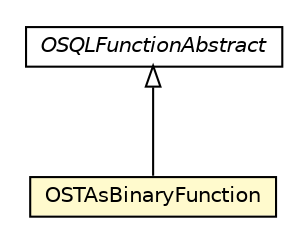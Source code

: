 #!/usr/local/bin/dot
#
# Class diagram 
# Generated by UMLGraph version R5_6-24-gf6e263 (http://www.umlgraph.org/)
#

digraph G {
	edge [fontname="Helvetica",fontsize=10,labelfontname="Helvetica",labelfontsize=10];
	node [fontname="Helvetica",fontsize=10,shape=plaintext];
	nodesep=0.25;
	ranksep=0.5;
	// com.orientechnologies.orient.core.sql.functions.OSQLFunctionAbstract
	c6168235 [label=<<table title="com.orientechnologies.orient.core.sql.functions.OSQLFunctionAbstract" border="0" cellborder="1" cellspacing="0" cellpadding="2" port="p" href="../../orient/core/sql/functions/OSQLFunctionAbstract.html">
		<tr><td><table border="0" cellspacing="0" cellpadding="1">
<tr><td align="center" balign="center"><font face="Helvetica-Oblique"> OSQLFunctionAbstract </font></td></tr>
		</table></td></tr>
		</table>>, URL="../../orient/core/sql/functions/OSQLFunctionAbstract.html", fontname="Helvetica", fontcolor="black", fontsize=10.0];
	// com.orientechnologies.spatial.functions.OSTAsBinaryFunction
	c6169850 [label=<<table title="com.orientechnologies.spatial.functions.OSTAsBinaryFunction" border="0" cellborder="1" cellspacing="0" cellpadding="2" port="p" bgcolor="lemonChiffon" href="./OSTAsBinaryFunction.html">
		<tr><td><table border="0" cellspacing="0" cellpadding="1">
<tr><td align="center" balign="center"> OSTAsBinaryFunction </td></tr>
		</table></td></tr>
		</table>>, URL="./OSTAsBinaryFunction.html", fontname="Helvetica", fontcolor="black", fontsize=10.0];
	//com.orientechnologies.spatial.functions.OSTAsBinaryFunction extends com.orientechnologies.orient.core.sql.functions.OSQLFunctionAbstract
	c6168235:p -> c6169850:p [dir=back,arrowtail=empty];
}

